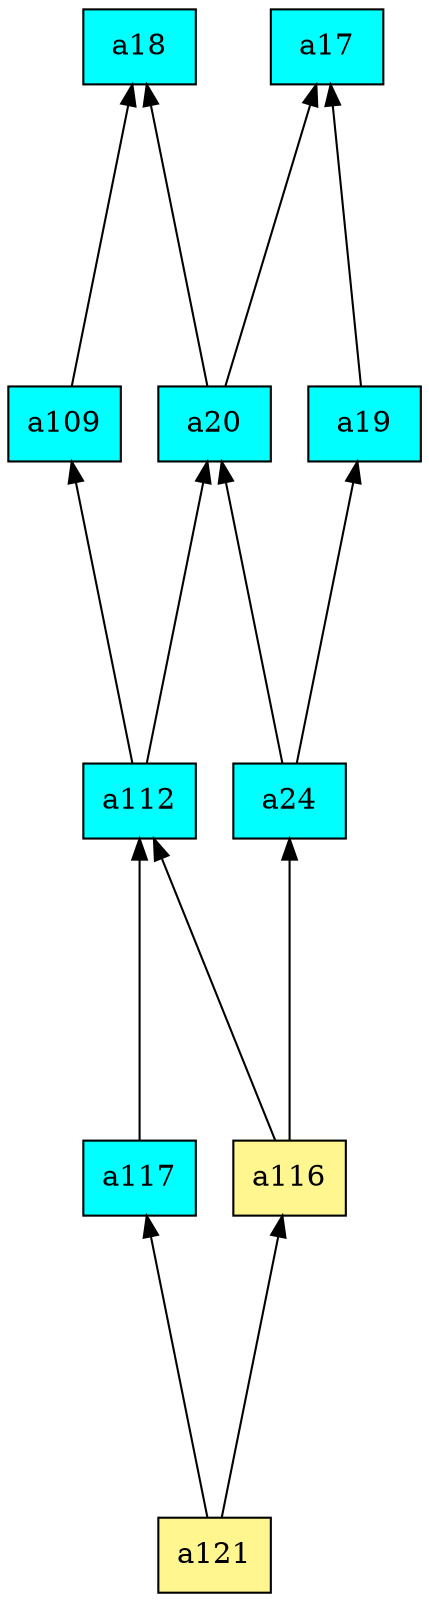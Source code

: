 digraph G {
rankdir=BT;ranksep="2.0";
"a20" [shape=record,fillcolor=cyan,style=filled,label="{a20}"];
"a17" [shape=record,fillcolor=cyan,style=filled,label="{a17}"];
"a117" [shape=record,fillcolor=cyan,style=filled,label="{a117}"];
"a109" [shape=record,fillcolor=cyan,style=filled,label="{a109}"];
"a19" [shape=record,fillcolor=cyan,style=filled,label="{a19}"];
"a24" [shape=record,fillcolor=cyan,style=filled,label="{a24}"];
"a18" [shape=record,fillcolor=cyan,style=filled,label="{a18}"];
"a112" [shape=record,fillcolor=cyan,style=filled,label="{a112}"];
"a121" [shape=record,fillcolor=khaki1,style=filled,label="{a121}"];
"a116" [shape=record,fillcolor=khaki1,style=filled,label="{a116}"];
"a20" -> "a18"
"a20" -> "a17"
"a117" -> "a112"
"a109" -> "a18"
"a19" -> "a17"
"a24" -> "a19"
"a24" -> "a20"
"a112" -> "a109"
"a112" -> "a20"
"a121" -> "a117"
"a121" -> "a116"
"a116" -> "a24"
"a116" -> "a112"
}